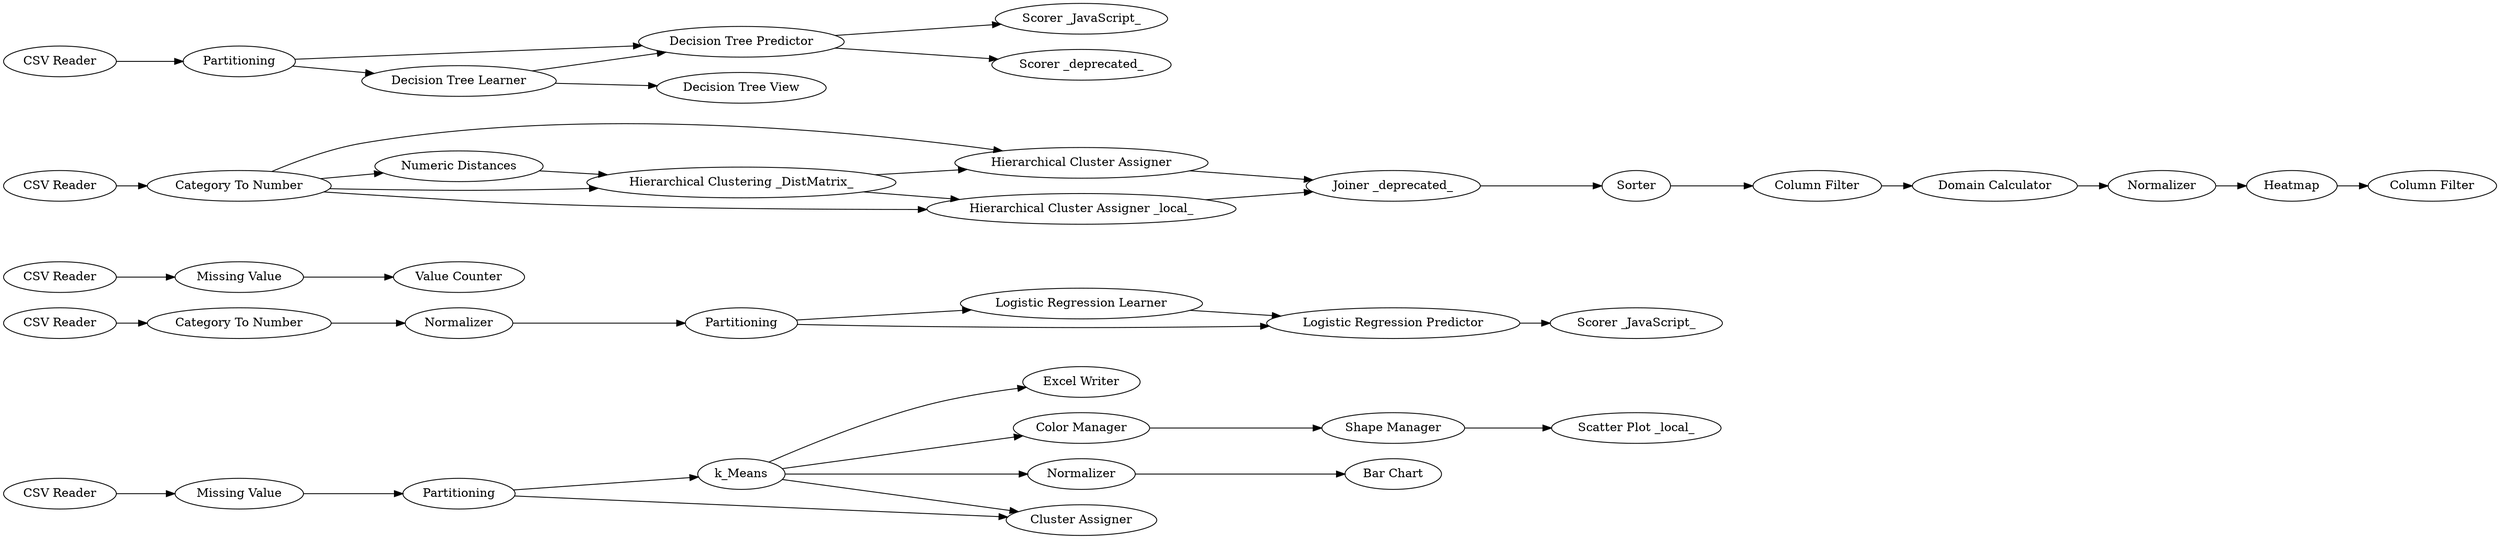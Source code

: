 digraph {
	"-8069452758131687593_62" [label="Excel Writer"]
	"-8069452758131687593_54" [label="Scatter Plot _local_"]
	"-8069452758131687593_35" [label="Category To Number"]
	"-8069452758131687593_42" [label="Value Counter"]
	"-8069452758131687593_47" [label="Hierarchical Cluster Assigner"]
	"-8069452758131687593_19" [label="Category To Number"]
	"-8069452758131687593_28" [label=Partitioning]
	"-8069452758131687593_13" [label="Scorer _JavaScript_"]
	"-8069452758131687593_9" [label=Heatmap]
	"-8069452758131687593_60" [label="Missing Value"]
	"-8069452758131687593_43" [label="Numeric Distances"]
	"-8069452758131687593_49" [label="Hierarchical Cluster Assigner _local_"]
	"-8069452758131687593_45" [label="Hierarchical Clustering _DistMatrix_"]
	"-8069452758131687593_56" [label="Color Manager"]
	"-8069452758131687593_40" [label="CSV Reader"]
	"-8069452758131687593_58" [label=Normalizer]
	"-8069452758131687593_44" [label="Joiner _deprecated_"]
	"-8069452758131687593_12" [label=Partitioning]
	"-8069452758131687593_5" [label=Normalizer]
	"-8069452758131687593_30" [label="Decision Tree Predictor"]
	"-8069452758131687593_34" [label="Scorer _JavaScript_"]
	"-8069452758131687593_27" [label="Decision Tree View"]
	"-8069452758131687593_29" [label="Decision Tree Learner"]
	"-8069452758131687593_50" [label="Column Filter"]
	"-8069452758131687593_24" [label=Sorter]
	"-8069452758131687593_51" [label="Column Filter"]
	"-8069452758131687593_4" [label="CSV Reader"]
	"-8069452758131687593_6" [label=Partitioning]
	"-8069452758131687593_31" [label="Scorer _deprecated_"]
	"-8069452758131687593_2" [label="Logistic Regression Learner"]
	"-8069452758131687593_33" [label="CSV Reader"]
	"-8069452758131687593_38" [label="Missing Value"]
	"-8069452758131687593_48" [label="Domain Calculator"]
	"-8069452758131687593_52" [label=Normalizer]
	"-8069452758131687593_46" [label="CSV Reader"]
	"-8069452758131687593_55" [label=k_Means]
	"-8069452758131687593_7" [label="Cluster Assigner"]
	"-8069452758131687593_57" [label="CSV Reader"]
	"-8069452758131687593_61" [label="Bar Chart"]
	"-8069452758131687593_3" [label="Logistic Regression Predictor"]
	"-8069452758131687593_53" [label="Shape Manager"]
	"-8069452758131687593_43" -> "-8069452758131687593_45"
	"-8069452758131687593_5" -> "-8069452758131687593_12"
	"-8069452758131687593_28" -> "-8069452758131687593_29"
	"-8069452758131687593_60" -> "-8069452758131687593_6"
	"-8069452758131687593_24" -> "-8069452758131687593_50"
	"-8069452758131687593_44" -> "-8069452758131687593_24"
	"-8069452758131687593_4" -> "-8069452758131687593_35"
	"-8069452758131687593_45" -> "-8069452758131687593_47"
	"-8069452758131687593_6" -> "-8069452758131687593_7"
	"-8069452758131687593_55" -> "-8069452758131687593_62"
	"-8069452758131687593_55" -> "-8069452758131687593_56"
	"-8069452758131687593_50" -> "-8069452758131687593_48"
	"-8069452758131687593_53" -> "-8069452758131687593_54"
	"-8069452758131687593_45" -> "-8069452758131687593_49"
	"-8069452758131687593_48" -> "-8069452758131687593_52"
	"-8069452758131687593_3" -> "-8069452758131687593_13"
	"-8069452758131687593_46" -> "-8069452758131687593_19"
	"-8069452758131687593_9" -> "-8069452758131687593_51"
	"-8069452758131687593_30" -> "-8069452758131687593_34"
	"-8069452758131687593_55" -> "-8069452758131687593_7"
	"-8069452758131687593_56" -> "-8069452758131687593_53"
	"-8069452758131687593_12" -> "-8069452758131687593_3"
	"-8069452758131687593_47" -> "-8069452758131687593_44"
	"-8069452758131687593_28" -> "-8069452758131687593_30"
	"-8069452758131687593_6" -> "-8069452758131687593_55"
	"-8069452758131687593_57" -> "-8069452758131687593_60"
	"-8069452758131687593_58" -> "-8069452758131687593_61"
	"-8069452758131687593_2" -> "-8069452758131687593_3"
	"-8069452758131687593_29" -> "-8069452758131687593_27"
	"-8069452758131687593_52" -> "-8069452758131687593_9"
	"-8069452758131687593_49" -> "-8069452758131687593_44"
	"-8069452758131687593_55" -> "-8069452758131687593_58"
	"-8069452758131687593_29" -> "-8069452758131687593_30"
	"-8069452758131687593_38" -> "-8069452758131687593_42"
	"-8069452758131687593_35" -> "-8069452758131687593_5"
	"-8069452758131687593_19" -> "-8069452758131687593_47"
	"-8069452758131687593_12" -> "-8069452758131687593_2"
	"-8069452758131687593_33" -> "-8069452758131687593_28"
	"-8069452758131687593_19" -> "-8069452758131687593_45"
	"-8069452758131687593_19" -> "-8069452758131687593_49"
	"-8069452758131687593_30" -> "-8069452758131687593_31"
	"-8069452758131687593_19" -> "-8069452758131687593_43"
	"-8069452758131687593_40" -> "-8069452758131687593_38"
	rankdir=LR
}
